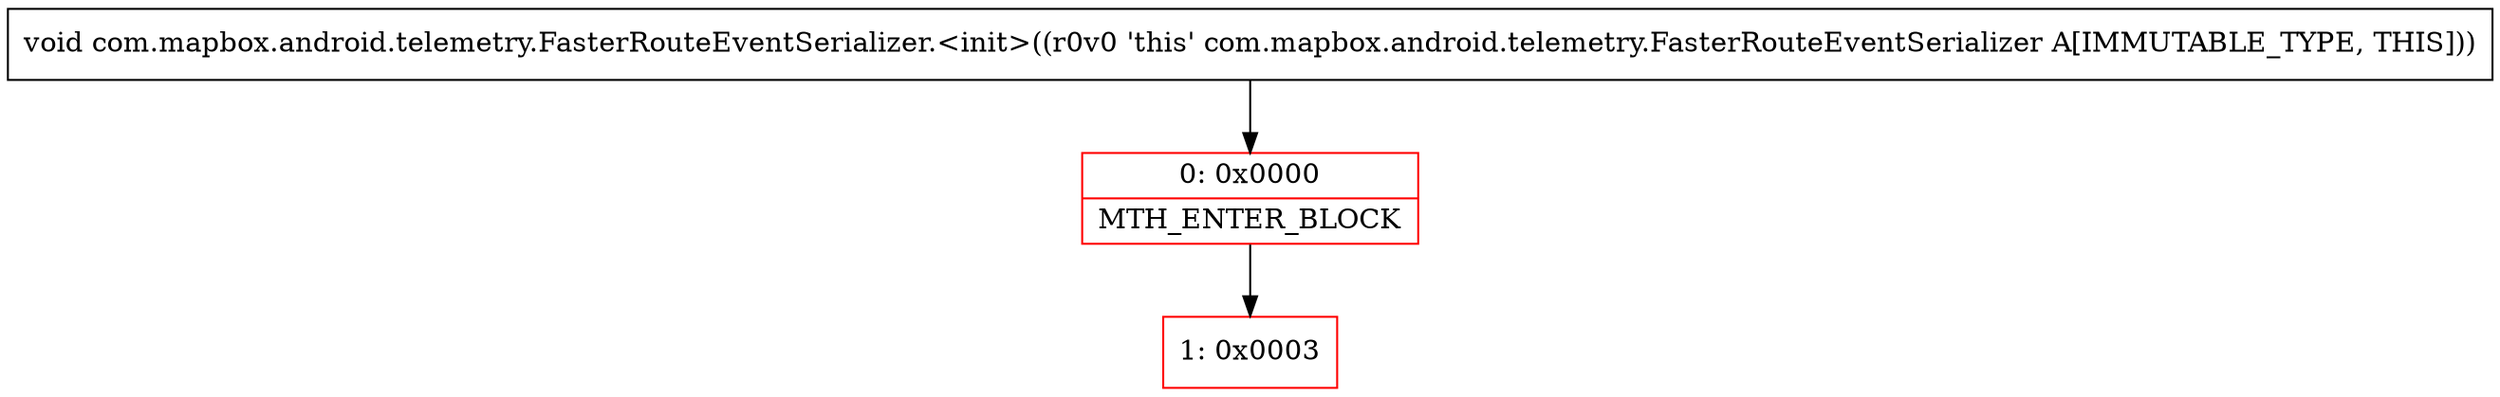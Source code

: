 digraph "CFG forcom.mapbox.android.telemetry.FasterRouteEventSerializer.\<init\>()V" {
subgraph cluster_Region_1909790113 {
label = "R(0)";
node [shape=record,color=blue];
}
Node_0 [shape=record,color=red,label="{0\:\ 0x0000|MTH_ENTER_BLOCK\l}"];
Node_1 [shape=record,color=red,label="{1\:\ 0x0003}"];
MethodNode[shape=record,label="{void com.mapbox.android.telemetry.FasterRouteEventSerializer.\<init\>((r0v0 'this' com.mapbox.android.telemetry.FasterRouteEventSerializer A[IMMUTABLE_TYPE, THIS])) }"];
MethodNode -> Node_0;
Node_0 -> Node_1;
}

